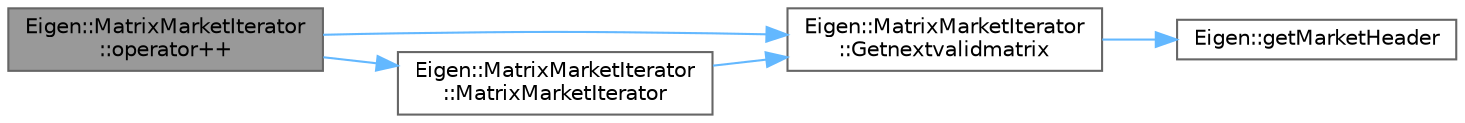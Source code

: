 digraph "Eigen::MatrixMarketIterator::operator++"
{
 // LATEX_PDF_SIZE
  bgcolor="transparent";
  edge [fontname=Helvetica,fontsize=10,labelfontname=Helvetica,labelfontsize=10];
  node [fontname=Helvetica,fontsize=10,shape=box,height=0.2,width=0.4];
  rankdir="LR";
  Node1 [id="Node000001",label="Eigen::MatrixMarketIterator\l::operator++",height=0.2,width=0.4,color="gray40", fillcolor="grey60", style="filled", fontcolor="black",tooltip=" "];
  Node1 -> Node2 [id="edge1_Node000001_Node000002",color="steelblue1",style="solid",tooltip=" "];
  Node2 [id="Node000002",label="Eigen::MatrixMarketIterator\l::Getnextvalidmatrix",height=0.2,width=0.4,color="grey40", fillcolor="white", style="filled",URL="$class_eigen_1_1_matrix_market_iterator.html#a713cf5921bd4f3feb88e308fd6ad374e",tooltip=" "];
  Node2 -> Node3 [id="edge2_Node000002_Node000003",color="steelblue1",style="solid",tooltip=" "];
  Node3 [id="Node000003",label="Eigen::getMarketHeader",height=0.2,width=0.4,color="grey40", fillcolor="white", style="filled",URL="$namespace_eigen.html#a05ffc60521f5447623d7709a1419d7ac",tooltip=" "];
  Node1 -> Node4 [id="edge3_Node000001_Node000004",color="steelblue1",style="solid",tooltip=" "];
  Node4 [id="Node000004",label="Eigen::MatrixMarketIterator\l::MatrixMarketIterator",height=0.2,width=0.4,color="grey40", fillcolor="white", style="filled",URL="$class_eigen_1_1_matrix_market_iterator.html#afeab9fb15c3bdcbf4992f49388774478",tooltip=" "];
  Node4 -> Node2 [id="edge4_Node000004_Node000002",color="steelblue1",style="solid",tooltip=" "];
}
